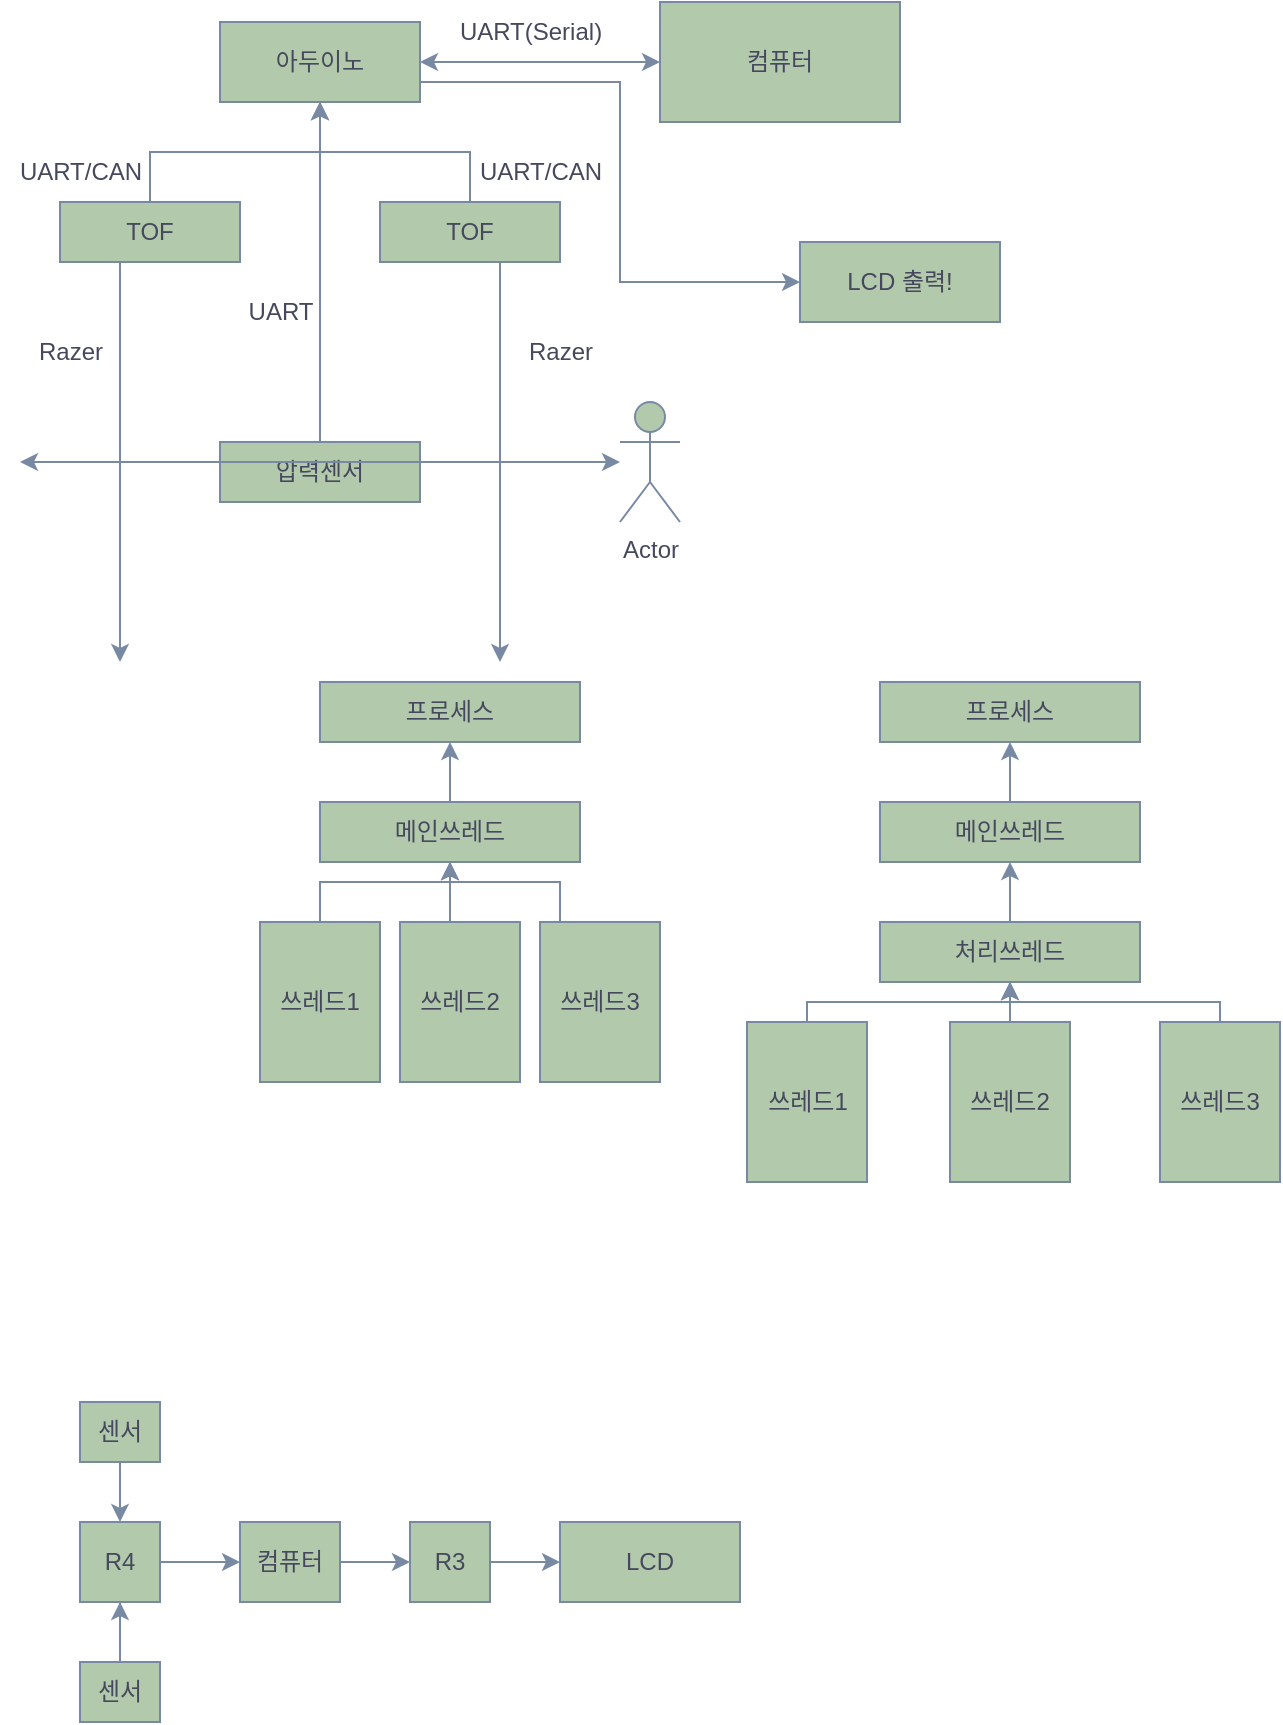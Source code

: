 <mxfile version="22.1.3" type="github">
  <diagram name="페이지-1" id="ZaYBOJVqXKFA3-XdZheF">
    <mxGraphModel dx="1626" dy="793" grid="1" gridSize="10" guides="1" tooltips="1" connect="1" arrows="1" fold="1" page="1" pageScale="1" pageWidth="827" pageHeight="1169" math="0" shadow="0">
      <root>
        <mxCell id="0" />
        <mxCell id="1" parent="0" />
        <mxCell id="SSYOtkQFs4n_i03z0SLr-1" value="아두이노" style="whiteSpace=wrap;html=1;labelBackgroundColor=none;fillColor=#B2C9AB;strokeColor=#788AA3;fontColor=#46495D;" vertex="1" parent="1">
          <mxGeometry x="150" y="150" width="100" height="40" as="geometry" />
        </mxCell>
        <mxCell id="SSYOtkQFs4n_i03z0SLr-6" value="" style="edgeStyle=orthogonalEdgeStyle;rounded=0;orthogonalLoop=1;jettySize=auto;html=1;labelBackgroundColor=none;strokeColor=#788AA3;fontColor=default;" edge="1" parent="1" source="SSYOtkQFs4n_i03z0SLr-2" target="SSYOtkQFs4n_i03z0SLr-1">
          <mxGeometry relative="1" as="geometry" />
        </mxCell>
        <mxCell id="SSYOtkQFs4n_i03z0SLr-2" value="TOF" style="whiteSpace=wrap;html=1;labelBackgroundColor=none;fillColor=#B2C9AB;strokeColor=#788AA3;fontColor=#46495D;" vertex="1" parent="1">
          <mxGeometry x="70" y="240" width="90" height="30" as="geometry" />
        </mxCell>
        <mxCell id="SSYOtkQFs4n_i03z0SLr-7" value="" style="edgeStyle=orthogonalEdgeStyle;rounded=0;orthogonalLoop=1;jettySize=auto;html=1;labelBackgroundColor=none;strokeColor=#788AA3;fontColor=default;" edge="1" parent="1" source="SSYOtkQFs4n_i03z0SLr-3" target="SSYOtkQFs4n_i03z0SLr-1">
          <mxGeometry relative="1" as="geometry" />
        </mxCell>
        <mxCell id="SSYOtkQFs4n_i03z0SLr-3" value="TOF" style="whiteSpace=wrap;html=1;labelBackgroundColor=none;fillColor=#B2C9AB;strokeColor=#788AA3;fontColor=#46495D;" vertex="1" parent="1">
          <mxGeometry x="230" y="240" width="90" height="30" as="geometry" />
        </mxCell>
        <mxCell id="SSYOtkQFs4n_i03z0SLr-8" value="" style="edgeStyle=orthogonalEdgeStyle;rounded=0;orthogonalLoop=1;jettySize=auto;html=1;entryX=0.5;entryY=1;entryDx=0;entryDy=0;labelBackgroundColor=none;strokeColor=#788AA3;fontColor=default;" edge="1" parent="1" source="SSYOtkQFs4n_i03z0SLr-5" target="SSYOtkQFs4n_i03z0SLr-1">
          <mxGeometry relative="1" as="geometry" />
        </mxCell>
        <mxCell id="SSYOtkQFs4n_i03z0SLr-5" value="압력센서" style="whiteSpace=wrap;html=1;labelBackgroundColor=none;fillColor=#B2C9AB;strokeColor=#788AA3;fontColor=#46495D;" vertex="1" parent="1">
          <mxGeometry x="150" y="360" width="100" height="30" as="geometry" />
        </mxCell>
        <mxCell id="SSYOtkQFs4n_i03z0SLr-9" value="" style="endArrow=classic;html=1;rounded=0;fillColor=#B2C9AB;strokeColor=#788AA3;labelBackgroundColor=none;fontColor=default;" edge="1" parent="1">
          <mxGeometry width="50" height="50" relative="1" as="geometry">
            <mxPoint x="100" y="270" as="sourcePoint" />
            <mxPoint x="100" y="470" as="targetPoint" />
          </mxGeometry>
        </mxCell>
        <mxCell id="SSYOtkQFs4n_i03z0SLr-10" value="" style="endArrow=classic;html=1;rounded=0;fillColor=#B2C9AB;strokeColor=#788AA3;labelBackgroundColor=none;fontColor=default;" edge="1" parent="1">
          <mxGeometry width="50" height="50" relative="1" as="geometry">
            <mxPoint x="290" y="270" as="sourcePoint" />
            <mxPoint x="290" y="470" as="targetPoint" />
          </mxGeometry>
        </mxCell>
        <mxCell id="SSYOtkQFs4n_i03z0SLr-11" value="Actor" style="shape=umlActor;verticalLabelPosition=bottom;verticalAlign=top;html=1;outlineConnect=0;labelBackgroundColor=none;fillColor=#B2C9AB;strokeColor=#788AA3;fontColor=#46495D;" vertex="1" parent="1">
          <mxGeometry x="350" y="340" width="30" height="60" as="geometry" />
        </mxCell>
        <mxCell id="SSYOtkQFs4n_i03z0SLr-13" value="컴퓨터" style="whiteSpace=wrap;html=1;labelBackgroundColor=none;fillColor=#B2C9AB;strokeColor=#788AA3;fontColor=#46495D;" vertex="1" parent="1">
          <mxGeometry x="370" y="140" width="120" height="60" as="geometry" />
        </mxCell>
        <mxCell id="SSYOtkQFs4n_i03z0SLr-16" value="UART/CAN" style="text;html=1;align=center;verticalAlign=middle;resizable=0;points=[];autosize=1;strokeColor=none;fillColor=none;labelBackgroundColor=none;fontColor=#46495D;" vertex="1" parent="1">
          <mxGeometry x="40" y="210" width="80" height="30" as="geometry" />
        </mxCell>
        <mxCell id="SSYOtkQFs4n_i03z0SLr-17" value="UART/CAN" style="text;html=1;align=center;verticalAlign=middle;resizable=0;points=[];autosize=1;strokeColor=none;fillColor=none;labelBackgroundColor=none;fontColor=#46495D;" vertex="1" parent="1">
          <mxGeometry x="270" y="210" width="80" height="30" as="geometry" />
        </mxCell>
        <mxCell id="SSYOtkQFs4n_i03z0SLr-18" value="UART" style="text;html=1;align=center;verticalAlign=middle;resizable=0;points=[];autosize=1;strokeColor=none;fillColor=none;labelBackgroundColor=none;fontColor=#46495D;" vertex="1" parent="1">
          <mxGeometry x="150" y="280" width="60" height="30" as="geometry" />
        </mxCell>
        <mxCell id="SSYOtkQFs4n_i03z0SLr-19" value="UART(Serial)&lt;br&gt;" style="text;html=1;align=center;verticalAlign=middle;resizable=0;points=[];autosize=1;strokeColor=none;fillColor=none;labelBackgroundColor=none;fontColor=#46495D;" vertex="1" parent="1">
          <mxGeometry x="260" y="140" width="90" height="30" as="geometry" />
        </mxCell>
        <mxCell id="SSYOtkQFs4n_i03z0SLr-21" value="" style="endArrow=classic;startArrow=classic;html=1;rounded=0;strokeColor=#788AA3;fontColor=#46495D;fillColor=#B2C9AB;" edge="1" parent="1" target="SSYOtkQFs4n_i03z0SLr-11">
          <mxGeometry width="50" height="50" relative="1" as="geometry">
            <mxPoint x="50" y="370" as="sourcePoint" />
            <mxPoint x="240" y="369.5" as="targetPoint" />
          </mxGeometry>
        </mxCell>
        <mxCell id="SSYOtkQFs4n_i03z0SLr-22" value="프로세스" style="whiteSpace=wrap;html=1;strokeColor=#788AA3;fontColor=#46495D;fillColor=#B2C9AB;" vertex="1" parent="1">
          <mxGeometry x="200" y="480" width="130" height="30" as="geometry" />
        </mxCell>
        <mxCell id="SSYOtkQFs4n_i03z0SLr-27" value="" style="edgeStyle=orthogonalEdgeStyle;rounded=0;orthogonalLoop=1;jettySize=auto;html=1;strokeColor=#788AA3;fontColor=#46495D;fillColor=#B2C9AB;" edge="1" parent="1" source="SSYOtkQFs4n_i03z0SLr-23" target="SSYOtkQFs4n_i03z0SLr-22">
          <mxGeometry relative="1" as="geometry" />
        </mxCell>
        <mxCell id="SSYOtkQFs4n_i03z0SLr-23" value="메인쓰레드" style="whiteSpace=wrap;html=1;strokeColor=#788AA3;fontColor=#46495D;fillColor=#B2C9AB;" vertex="1" parent="1">
          <mxGeometry x="200" y="540" width="130" height="30" as="geometry" />
        </mxCell>
        <mxCell id="SSYOtkQFs4n_i03z0SLr-30" value="" style="edgeStyle=orthogonalEdgeStyle;rounded=0;orthogonalLoop=1;jettySize=auto;html=1;strokeColor=#788AA3;fontColor=#46495D;fillColor=#B2C9AB;" edge="1" parent="1" source="SSYOtkQFs4n_i03z0SLr-24" target="SSYOtkQFs4n_i03z0SLr-23">
          <mxGeometry relative="1" as="geometry">
            <Array as="points">
              <mxPoint x="200" y="580" />
              <mxPoint x="265" y="580" />
            </Array>
          </mxGeometry>
        </mxCell>
        <mxCell id="SSYOtkQFs4n_i03z0SLr-24" value="쓰레드1" style="whiteSpace=wrap;html=1;strokeColor=#788AA3;fontColor=#46495D;fillColor=#B2C9AB;" vertex="1" parent="1">
          <mxGeometry x="170" y="600" width="60" height="80" as="geometry" />
        </mxCell>
        <mxCell id="SSYOtkQFs4n_i03z0SLr-29" value="" style="edgeStyle=orthogonalEdgeStyle;rounded=0;orthogonalLoop=1;jettySize=auto;html=1;strokeColor=#788AA3;fontColor=#46495D;fillColor=#B2C9AB;" edge="1" parent="1" source="SSYOtkQFs4n_i03z0SLr-25" target="SSYOtkQFs4n_i03z0SLr-23">
          <mxGeometry relative="1" as="geometry">
            <Array as="points">
              <mxPoint x="265" y="590" />
              <mxPoint x="265" y="590" />
            </Array>
          </mxGeometry>
        </mxCell>
        <mxCell id="SSYOtkQFs4n_i03z0SLr-25" value="쓰레드2" style="whiteSpace=wrap;html=1;strokeColor=#788AA3;fontColor=#46495D;fillColor=#B2C9AB;" vertex="1" parent="1">
          <mxGeometry x="240" y="600" width="60" height="80" as="geometry" />
        </mxCell>
        <mxCell id="SSYOtkQFs4n_i03z0SLr-28" value="" style="edgeStyle=orthogonalEdgeStyle;rounded=0;orthogonalLoop=1;jettySize=auto;html=1;strokeColor=#788AA3;fontColor=#46495D;fillColor=#B2C9AB;" edge="1" parent="1" source="SSYOtkQFs4n_i03z0SLr-26" target="SSYOtkQFs4n_i03z0SLr-23">
          <mxGeometry relative="1" as="geometry">
            <Array as="points">
              <mxPoint x="320" y="580" />
              <mxPoint x="265" y="580" />
            </Array>
          </mxGeometry>
        </mxCell>
        <mxCell id="SSYOtkQFs4n_i03z0SLr-26" value="쓰레드3" style="whiteSpace=wrap;html=1;strokeColor=#788AA3;fontColor=#46495D;fillColor=#B2C9AB;" vertex="1" parent="1">
          <mxGeometry x="310" y="600" width="60" height="80" as="geometry" />
        </mxCell>
        <mxCell id="SSYOtkQFs4n_i03z0SLr-31" value="프로세스" style="whiteSpace=wrap;html=1;strokeColor=#788AA3;fontColor=#46495D;fillColor=#B2C9AB;" vertex="1" parent="1">
          <mxGeometry x="480" y="480" width="130" height="30" as="geometry" />
        </mxCell>
        <mxCell id="SSYOtkQFs4n_i03z0SLr-32" value="" style="edgeStyle=orthogonalEdgeStyle;rounded=0;orthogonalLoop=1;jettySize=auto;html=1;strokeColor=#788AA3;fontColor=#46495D;fillColor=#B2C9AB;" edge="1" parent="1" source="SSYOtkQFs4n_i03z0SLr-33" target="SSYOtkQFs4n_i03z0SLr-31">
          <mxGeometry relative="1" as="geometry" />
        </mxCell>
        <mxCell id="SSYOtkQFs4n_i03z0SLr-33" value="메인쓰레드" style="whiteSpace=wrap;html=1;strokeColor=#788AA3;fontColor=#46495D;fillColor=#B2C9AB;" vertex="1" parent="1">
          <mxGeometry x="480" y="540" width="130" height="30" as="geometry" />
        </mxCell>
        <mxCell id="SSYOtkQFs4n_i03z0SLr-45" value="" style="edgeStyle=orthogonalEdgeStyle;rounded=0;orthogonalLoop=1;jettySize=auto;html=1;strokeColor=#788AA3;fontColor=#46495D;fillColor=#B2C9AB;entryX=0.5;entryY=1;entryDx=0;entryDy=0;" edge="1" parent="1" source="SSYOtkQFs4n_i03z0SLr-35" target="SSYOtkQFs4n_i03z0SLr-40">
          <mxGeometry relative="1" as="geometry">
            <Array as="points">
              <mxPoint x="444" y="640" />
              <mxPoint x="545" y="640" />
            </Array>
          </mxGeometry>
        </mxCell>
        <mxCell id="SSYOtkQFs4n_i03z0SLr-35" value="쓰레드1" style="whiteSpace=wrap;html=1;strokeColor=#788AA3;fontColor=#46495D;fillColor=#B2C9AB;" vertex="1" parent="1">
          <mxGeometry x="413.5" y="650" width="60" height="80" as="geometry" />
        </mxCell>
        <mxCell id="SSYOtkQFs4n_i03z0SLr-43" value="" style="edgeStyle=orthogonalEdgeStyle;rounded=0;orthogonalLoop=1;jettySize=auto;html=1;strokeColor=#788AA3;fontColor=#46495D;fillColor=#B2C9AB;" edge="1" parent="1" source="SSYOtkQFs4n_i03z0SLr-37" target="SSYOtkQFs4n_i03z0SLr-40">
          <mxGeometry relative="1" as="geometry" />
        </mxCell>
        <mxCell id="SSYOtkQFs4n_i03z0SLr-37" value="쓰레드2" style="whiteSpace=wrap;html=1;strokeColor=#788AA3;fontColor=#46495D;fillColor=#B2C9AB;" vertex="1" parent="1">
          <mxGeometry x="515" y="650" width="60" height="80" as="geometry" />
        </mxCell>
        <mxCell id="SSYOtkQFs4n_i03z0SLr-42" value="" style="edgeStyle=orthogonalEdgeStyle;rounded=0;orthogonalLoop=1;jettySize=auto;html=1;strokeColor=#788AA3;fontColor=#46495D;fillColor=#B2C9AB;entryX=0.5;entryY=1;entryDx=0;entryDy=0;" edge="1" parent="1" source="SSYOtkQFs4n_i03z0SLr-39" target="SSYOtkQFs4n_i03z0SLr-40">
          <mxGeometry relative="1" as="geometry">
            <Array as="points">
              <mxPoint x="650" y="640" />
              <mxPoint x="545" y="640" />
            </Array>
          </mxGeometry>
        </mxCell>
        <mxCell id="SSYOtkQFs4n_i03z0SLr-39" value="쓰레드3" style="whiteSpace=wrap;html=1;strokeColor=#788AA3;fontColor=#46495D;fillColor=#B2C9AB;" vertex="1" parent="1">
          <mxGeometry x="620" y="650" width="60" height="80" as="geometry" />
        </mxCell>
        <mxCell id="SSYOtkQFs4n_i03z0SLr-46" value="" style="edgeStyle=orthogonalEdgeStyle;rounded=0;orthogonalLoop=1;jettySize=auto;html=1;strokeColor=#788AA3;fontColor=#46495D;fillColor=#B2C9AB;" edge="1" parent="1" source="SSYOtkQFs4n_i03z0SLr-40" target="SSYOtkQFs4n_i03z0SLr-33">
          <mxGeometry relative="1" as="geometry" />
        </mxCell>
        <mxCell id="SSYOtkQFs4n_i03z0SLr-40" value="처리쓰레드" style="whiteSpace=wrap;html=1;strokeColor=#788AA3;fontColor=#46495D;fillColor=#B2C9AB;" vertex="1" parent="1">
          <mxGeometry x="480" y="600" width="130" height="30" as="geometry" />
        </mxCell>
        <mxCell id="SSYOtkQFs4n_i03z0SLr-47" value="Razer" style="text;html=1;align=center;verticalAlign=middle;resizable=0;points=[];autosize=1;strokeColor=none;fillColor=none;fontColor=#46495D;" vertex="1" parent="1">
          <mxGeometry x="45" y="300" width="60" height="30" as="geometry" />
        </mxCell>
        <mxCell id="SSYOtkQFs4n_i03z0SLr-48" value="Razer" style="text;html=1;align=center;verticalAlign=middle;resizable=0;points=[];autosize=1;strokeColor=none;fillColor=none;fontColor=#46495D;" vertex="1" parent="1">
          <mxGeometry x="290" y="300" width="60" height="30" as="geometry" />
        </mxCell>
        <mxCell id="SSYOtkQFs4n_i03z0SLr-49" value="" style="endArrow=classic;startArrow=classic;html=1;rounded=0;strokeColor=#788AA3;fontColor=#46495D;fillColor=#B2C9AB;entryX=0;entryY=0.5;entryDx=0;entryDy=0;" edge="1" parent="1" target="SSYOtkQFs4n_i03z0SLr-13">
          <mxGeometry width="50" height="50" relative="1" as="geometry">
            <mxPoint x="250" y="170" as="sourcePoint" />
            <mxPoint x="335" y="170" as="targetPoint" />
          </mxGeometry>
        </mxCell>
        <mxCell id="SSYOtkQFs4n_i03z0SLr-50" value="" style="endArrow=classic;html=1;rounded=0;strokeColor=#788AA3;fontColor=#46495D;fillColor=#B2C9AB;exitX=1;exitY=0.75;exitDx=0;exitDy=0;" edge="1" parent="1" source="SSYOtkQFs4n_i03z0SLr-1">
          <mxGeometry width="50" height="50" relative="1" as="geometry">
            <mxPoint x="510" y="430" as="sourcePoint" />
            <mxPoint x="440" y="280" as="targetPoint" />
            <Array as="points">
              <mxPoint x="350" y="180" />
              <mxPoint x="350" y="280" />
            </Array>
          </mxGeometry>
        </mxCell>
        <mxCell id="SSYOtkQFs4n_i03z0SLr-51" value="LCD 출력!" style="whiteSpace=wrap;html=1;strokeColor=#788AA3;fontColor=#46495D;fillColor=#B2C9AB;" vertex="1" parent="1">
          <mxGeometry x="440" y="260" width="100" height="40" as="geometry" />
        </mxCell>
        <mxCell id="SSYOtkQFs4n_i03z0SLr-58" value="" style="edgeStyle=orthogonalEdgeStyle;rounded=0;orthogonalLoop=1;jettySize=auto;html=1;strokeColor=#788AA3;fontColor=#46495D;fillColor=#B2C9AB;" edge="1" parent="1" source="SSYOtkQFs4n_i03z0SLr-52" target="SSYOtkQFs4n_i03z0SLr-57">
          <mxGeometry relative="1" as="geometry" />
        </mxCell>
        <mxCell id="SSYOtkQFs4n_i03z0SLr-64" style="edgeStyle=orthogonalEdgeStyle;rounded=0;orthogonalLoop=1;jettySize=auto;html=1;strokeColor=#788AA3;fontColor=#46495D;fillColor=#B2C9AB;" edge="1" parent="1" source="SSYOtkQFs4n_i03z0SLr-52">
          <mxGeometry relative="1" as="geometry">
            <mxPoint x="100" y="940" as="targetPoint" />
            <Array as="points">
              <mxPoint x="100" y="970" />
              <mxPoint x="100" y="970" />
            </Array>
          </mxGeometry>
        </mxCell>
        <mxCell id="SSYOtkQFs4n_i03z0SLr-52" value="R4" style="whiteSpace=wrap;html=1;strokeColor=#788AA3;fontColor=#46495D;fillColor=#B2C9AB;" vertex="1" parent="1">
          <mxGeometry x="80" y="900" width="40" height="40" as="geometry" />
        </mxCell>
        <mxCell id="SSYOtkQFs4n_i03z0SLr-63" value="" style="edgeStyle=orthogonalEdgeStyle;rounded=0;orthogonalLoop=1;jettySize=auto;html=1;strokeColor=#788AA3;fontColor=#46495D;fillColor=#B2C9AB;" edge="1" parent="1" source="SSYOtkQFs4n_i03z0SLr-53">
          <mxGeometry relative="1" as="geometry">
            <mxPoint x="100" y="900" as="targetPoint" />
          </mxGeometry>
        </mxCell>
        <mxCell id="SSYOtkQFs4n_i03z0SLr-53" value="센서" style="whiteSpace=wrap;html=1;strokeColor=#788AA3;fontColor=#46495D;fillColor=#B2C9AB;" vertex="1" parent="1">
          <mxGeometry x="80" y="840" width="40" height="30" as="geometry" />
        </mxCell>
        <mxCell id="SSYOtkQFs4n_i03z0SLr-54" value="센서" style="whiteSpace=wrap;html=1;strokeColor=#788AA3;fontColor=#46495D;fillColor=#B2C9AB;" vertex="1" parent="1">
          <mxGeometry x="80" y="970" width="40" height="30" as="geometry" />
        </mxCell>
        <mxCell id="SSYOtkQFs4n_i03z0SLr-60" value="" style="edgeStyle=orthogonalEdgeStyle;rounded=0;orthogonalLoop=1;jettySize=auto;html=1;strokeColor=#788AA3;fontColor=#46495D;fillColor=#B2C9AB;" edge="1" parent="1" source="SSYOtkQFs4n_i03z0SLr-57" target="SSYOtkQFs4n_i03z0SLr-59">
          <mxGeometry relative="1" as="geometry" />
        </mxCell>
        <mxCell id="SSYOtkQFs4n_i03z0SLr-57" value="컴퓨터" style="whiteSpace=wrap;html=1;strokeColor=#788AA3;fontColor=#46495D;fillColor=#B2C9AB;" vertex="1" parent="1">
          <mxGeometry x="160" y="900" width="50" height="40" as="geometry" />
        </mxCell>
        <mxCell id="SSYOtkQFs4n_i03z0SLr-62" value="" style="edgeStyle=orthogonalEdgeStyle;rounded=0;orthogonalLoop=1;jettySize=auto;html=1;strokeColor=#788AA3;fontColor=#46495D;fillColor=#B2C9AB;" edge="1" parent="1" source="SSYOtkQFs4n_i03z0SLr-59" target="SSYOtkQFs4n_i03z0SLr-61">
          <mxGeometry relative="1" as="geometry" />
        </mxCell>
        <mxCell id="SSYOtkQFs4n_i03z0SLr-59" value="R3" style="whiteSpace=wrap;html=1;strokeColor=#788AA3;fontColor=#46495D;fillColor=#B2C9AB;" vertex="1" parent="1">
          <mxGeometry x="245" y="900" width="40" height="40" as="geometry" />
        </mxCell>
        <mxCell id="SSYOtkQFs4n_i03z0SLr-61" value="LCD" style="whiteSpace=wrap;html=1;strokeColor=#788AA3;fontColor=#46495D;fillColor=#B2C9AB;" vertex="1" parent="1">
          <mxGeometry x="320" y="900" width="90" height="40" as="geometry" />
        </mxCell>
      </root>
    </mxGraphModel>
  </diagram>
</mxfile>
